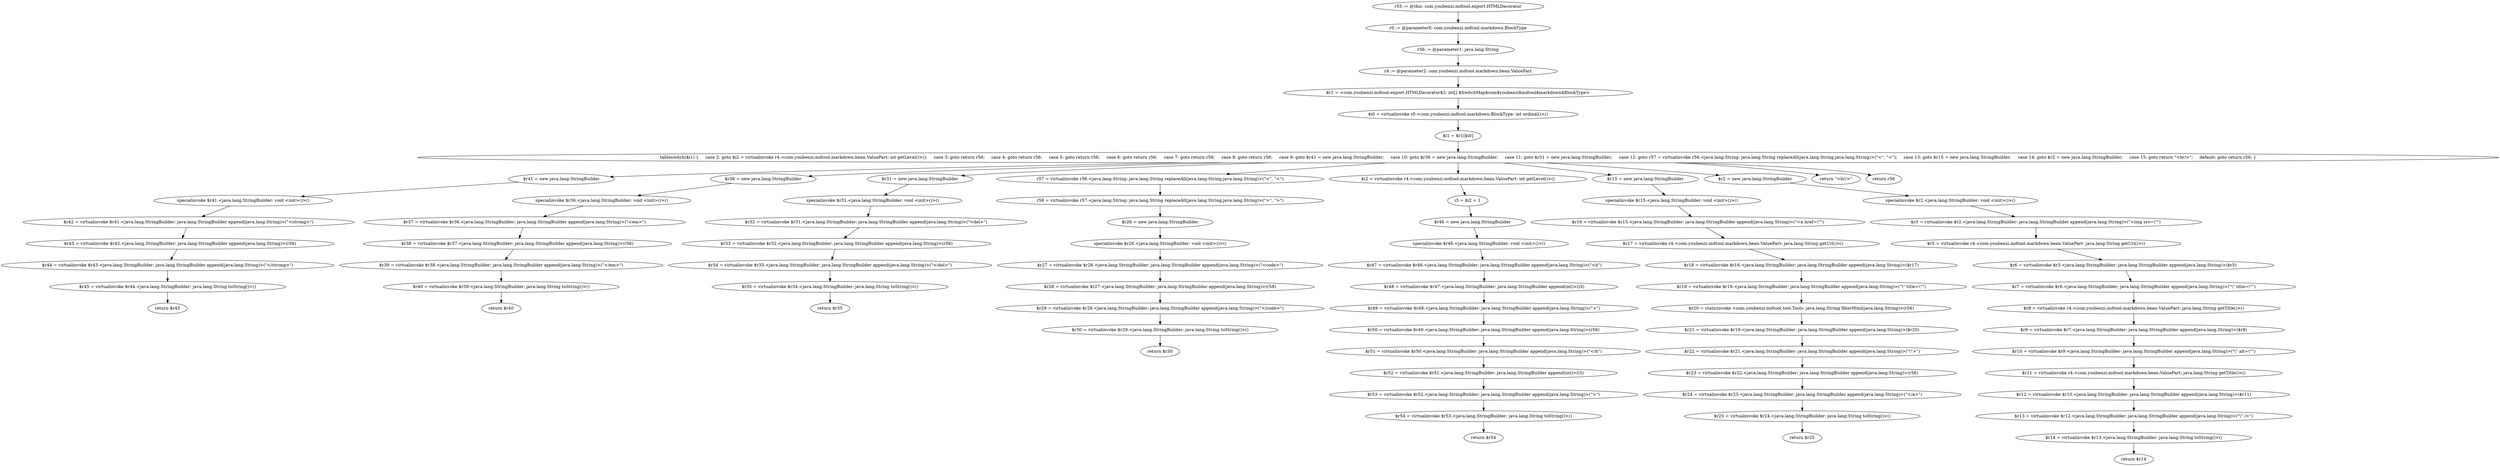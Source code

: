 digraph "unitGraph" {
    "r55 := @this: com.youbenzi.mdtool.export.HTMLDecorator"
    "r0 := @parameter0: com.youbenzi.mdtool.markdown.BlockType"
    "r56 := @parameter1: java.lang.String"
    "r4 := @parameter2: com.youbenzi.mdtool.markdown.bean.ValuePart"
    "$r1 = <com.youbenzi.mdtool.export.HTMLDecorator$2: int[] $SwitchMap$com$youbenzi$mdtool$markdown$BlockType>"
    "$i0 = virtualinvoke r0.<com.youbenzi.mdtool.markdown.BlockType: int ordinal()>()"
    "$i1 = $r1[$i0]"
    "tableswitch($i1) {     case 2: goto $i2 = virtualinvoke r4.<com.youbenzi.mdtool.markdown.bean.ValuePart: int getLevel()>();     case 3: goto return r56;     case 4: goto return r56;     case 5: goto return r56;     case 6: goto return r56;     case 7: goto return r56;     case 8: goto return r56;     case 9: goto $r41 = new java.lang.StringBuilder;     case 10: goto $r36 = new java.lang.StringBuilder;     case 11: goto $r31 = new java.lang.StringBuilder;     case 12: goto r57 = virtualinvoke r56.<java.lang.String: java.lang.String replaceAll(java.lang.String,java.lang.String)>(\"<\", \"&lt;\");     case 13: goto $r15 = new java.lang.StringBuilder;     case 14: goto $r2 = new java.lang.StringBuilder;     case 15: goto return \"<br/>\";     default: goto return r56; }"
    "$r41 = new java.lang.StringBuilder"
    "specialinvoke $r41.<java.lang.StringBuilder: void <init>()>()"
    "$r42 = virtualinvoke $r41.<java.lang.StringBuilder: java.lang.StringBuilder append(java.lang.String)>(\"<strong>\")"
    "$r43 = virtualinvoke $r42.<java.lang.StringBuilder: java.lang.StringBuilder append(java.lang.String)>(r56)"
    "$r44 = virtualinvoke $r43.<java.lang.StringBuilder: java.lang.StringBuilder append(java.lang.String)>(\"</strong>\")"
    "$r45 = virtualinvoke $r44.<java.lang.StringBuilder: java.lang.String toString()>()"
    "return $r45"
    "$r36 = new java.lang.StringBuilder"
    "specialinvoke $r36.<java.lang.StringBuilder: void <init>()>()"
    "$r37 = virtualinvoke $r36.<java.lang.StringBuilder: java.lang.StringBuilder append(java.lang.String)>(\"<em>\")"
    "$r38 = virtualinvoke $r37.<java.lang.StringBuilder: java.lang.StringBuilder append(java.lang.String)>(r56)"
    "$r39 = virtualinvoke $r38.<java.lang.StringBuilder: java.lang.StringBuilder append(java.lang.String)>(\"</em>\")"
    "$r40 = virtualinvoke $r39.<java.lang.StringBuilder: java.lang.String toString()>()"
    "return $r40"
    "$r31 = new java.lang.StringBuilder"
    "specialinvoke $r31.<java.lang.StringBuilder: void <init>()>()"
    "$r32 = virtualinvoke $r31.<java.lang.StringBuilder: java.lang.StringBuilder append(java.lang.String)>(\"<del>\")"
    "$r33 = virtualinvoke $r32.<java.lang.StringBuilder: java.lang.StringBuilder append(java.lang.String)>(r56)"
    "$r34 = virtualinvoke $r33.<java.lang.StringBuilder: java.lang.StringBuilder append(java.lang.String)>(\"</del>\")"
    "$r35 = virtualinvoke $r34.<java.lang.StringBuilder: java.lang.String toString()>()"
    "return $r35"
    "r57 = virtualinvoke r56.<java.lang.String: java.lang.String replaceAll(java.lang.String,java.lang.String)>(\"<\", \"&lt;\")"
    "r58 = virtualinvoke r57.<java.lang.String: java.lang.String replaceAll(java.lang.String,java.lang.String)>(\">\", \"&gt;\")"
    "$r26 = new java.lang.StringBuilder"
    "specialinvoke $r26.<java.lang.StringBuilder: void <init>()>()"
    "$r27 = virtualinvoke $r26.<java.lang.StringBuilder: java.lang.StringBuilder append(java.lang.String)>(\"<code>\")"
    "$r28 = virtualinvoke $r27.<java.lang.StringBuilder: java.lang.StringBuilder append(java.lang.String)>(r58)"
    "$r29 = virtualinvoke $r28.<java.lang.StringBuilder: java.lang.StringBuilder append(java.lang.String)>(\"</code>\")"
    "$r30 = virtualinvoke $r29.<java.lang.StringBuilder: java.lang.String toString()>()"
    "return $r30"
    "$i2 = virtualinvoke r4.<com.youbenzi.mdtool.markdown.bean.ValuePart: int getLevel()>()"
    "i3 = $i2 + 1"
    "$r46 = new java.lang.StringBuilder"
    "specialinvoke $r46.<java.lang.StringBuilder: void <init>()>()"
    "$r47 = virtualinvoke $r46.<java.lang.StringBuilder: java.lang.StringBuilder append(java.lang.String)>(\"<h\")"
    "$r48 = virtualinvoke $r47.<java.lang.StringBuilder: java.lang.StringBuilder append(int)>(i3)"
    "$r49 = virtualinvoke $r48.<java.lang.StringBuilder: java.lang.StringBuilder append(java.lang.String)>(\">\")"
    "$r50 = virtualinvoke $r49.<java.lang.StringBuilder: java.lang.StringBuilder append(java.lang.String)>(r56)"
    "$r51 = virtualinvoke $r50.<java.lang.StringBuilder: java.lang.StringBuilder append(java.lang.String)>(\"</h\")"
    "$r52 = virtualinvoke $r51.<java.lang.StringBuilder: java.lang.StringBuilder append(int)>(i3)"
    "$r53 = virtualinvoke $r52.<java.lang.StringBuilder: java.lang.StringBuilder append(java.lang.String)>(\">\")"
    "$r54 = virtualinvoke $r53.<java.lang.StringBuilder: java.lang.String toString()>()"
    "return $r54"
    "$r15 = new java.lang.StringBuilder"
    "specialinvoke $r15.<java.lang.StringBuilder: void <init>()>()"
    "$r16 = virtualinvoke $r15.<java.lang.StringBuilder: java.lang.StringBuilder append(java.lang.String)>(\"<a href=\\\"\")"
    "$r17 = virtualinvoke r4.<com.youbenzi.mdtool.markdown.bean.ValuePart: java.lang.String getUrl()>()"
    "$r18 = virtualinvoke $r16.<java.lang.StringBuilder: java.lang.StringBuilder append(java.lang.String)>($r17)"
    "$r19 = virtualinvoke $r18.<java.lang.StringBuilder: java.lang.StringBuilder append(java.lang.String)>(\"\\\" title=\\\"\")"
    "$r20 = staticinvoke <com.youbenzi.mdtool.tool.Tools: java.lang.String filterHtml(java.lang.String)>(r56)"
    "$r21 = virtualinvoke $r19.<java.lang.StringBuilder: java.lang.StringBuilder append(java.lang.String)>($r20)"
    "$r22 = virtualinvoke $r21.<java.lang.StringBuilder: java.lang.StringBuilder append(java.lang.String)>(\"\\\">\")"
    "$r23 = virtualinvoke $r22.<java.lang.StringBuilder: java.lang.StringBuilder append(java.lang.String)>(r56)"
    "$r24 = virtualinvoke $r23.<java.lang.StringBuilder: java.lang.StringBuilder append(java.lang.String)>(\"</a>\")"
    "$r25 = virtualinvoke $r24.<java.lang.StringBuilder: java.lang.String toString()>()"
    "return $r25"
    "$r2 = new java.lang.StringBuilder"
    "specialinvoke $r2.<java.lang.StringBuilder: void <init>()>()"
    "$r3 = virtualinvoke $r2.<java.lang.StringBuilder: java.lang.StringBuilder append(java.lang.String)>(\"<img src=\\\"\")"
    "$r5 = virtualinvoke r4.<com.youbenzi.mdtool.markdown.bean.ValuePart: java.lang.String getUrl()>()"
    "$r6 = virtualinvoke $r3.<java.lang.StringBuilder: java.lang.StringBuilder append(java.lang.String)>($r5)"
    "$r7 = virtualinvoke $r6.<java.lang.StringBuilder: java.lang.StringBuilder append(java.lang.String)>(\"\\\" title=\\\"\")"
    "$r8 = virtualinvoke r4.<com.youbenzi.mdtool.markdown.bean.ValuePart: java.lang.String getTitle()>()"
    "$r9 = virtualinvoke $r7.<java.lang.StringBuilder: java.lang.StringBuilder append(java.lang.String)>($r8)"
    "$r10 = virtualinvoke $r9.<java.lang.StringBuilder: java.lang.StringBuilder append(java.lang.String)>(\"\\\" alt=\\\"\")"
    "$r11 = virtualinvoke r4.<com.youbenzi.mdtool.markdown.bean.ValuePart: java.lang.String getTitle()>()"
    "$r12 = virtualinvoke $r10.<java.lang.StringBuilder: java.lang.StringBuilder append(java.lang.String)>($r11)"
    "$r13 = virtualinvoke $r12.<java.lang.StringBuilder: java.lang.StringBuilder append(java.lang.String)>(\"\\\" />\")"
    "$r14 = virtualinvoke $r13.<java.lang.StringBuilder: java.lang.String toString()>()"
    "return $r14"
    "return \"<br/>\""
    "return r56"
    "r55 := @this: com.youbenzi.mdtool.export.HTMLDecorator"->"r0 := @parameter0: com.youbenzi.mdtool.markdown.BlockType";
    "r0 := @parameter0: com.youbenzi.mdtool.markdown.BlockType"->"r56 := @parameter1: java.lang.String";
    "r56 := @parameter1: java.lang.String"->"r4 := @parameter2: com.youbenzi.mdtool.markdown.bean.ValuePart";
    "r4 := @parameter2: com.youbenzi.mdtool.markdown.bean.ValuePart"->"$r1 = <com.youbenzi.mdtool.export.HTMLDecorator$2: int[] $SwitchMap$com$youbenzi$mdtool$markdown$BlockType>";
    "$r1 = <com.youbenzi.mdtool.export.HTMLDecorator$2: int[] $SwitchMap$com$youbenzi$mdtool$markdown$BlockType>"->"$i0 = virtualinvoke r0.<com.youbenzi.mdtool.markdown.BlockType: int ordinal()>()";
    "$i0 = virtualinvoke r0.<com.youbenzi.mdtool.markdown.BlockType: int ordinal()>()"->"$i1 = $r1[$i0]";
    "$i1 = $r1[$i0]"->"tableswitch($i1) {     case 2: goto $i2 = virtualinvoke r4.<com.youbenzi.mdtool.markdown.bean.ValuePart: int getLevel()>();     case 3: goto return r56;     case 4: goto return r56;     case 5: goto return r56;     case 6: goto return r56;     case 7: goto return r56;     case 8: goto return r56;     case 9: goto $r41 = new java.lang.StringBuilder;     case 10: goto $r36 = new java.lang.StringBuilder;     case 11: goto $r31 = new java.lang.StringBuilder;     case 12: goto r57 = virtualinvoke r56.<java.lang.String: java.lang.String replaceAll(java.lang.String,java.lang.String)>(\"<\", \"&lt;\");     case 13: goto $r15 = new java.lang.StringBuilder;     case 14: goto $r2 = new java.lang.StringBuilder;     case 15: goto return \"<br/>\";     default: goto return r56; }";
    "tableswitch($i1) {     case 2: goto $i2 = virtualinvoke r4.<com.youbenzi.mdtool.markdown.bean.ValuePart: int getLevel()>();     case 3: goto return r56;     case 4: goto return r56;     case 5: goto return r56;     case 6: goto return r56;     case 7: goto return r56;     case 8: goto return r56;     case 9: goto $r41 = new java.lang.StringBuilder;     case 10: goto $r36 = new java.lang.StringBuilder;     case 11: goto $r31 = new java.lang.StringBuilder;     case 12: goto r57 = virtualinvoke r56.<java.lang.String: java.lang.String replaceAll(java.lang.String,java.lang.String)>(\"<\", \"&lt;\");     case 13: goto $r15 = new java.lang.StringBuilder;     case 14: goto $r2 = new java.lang.StringBuilder;     case 15: goto return \"<br/>\";     default: goto return r56; }"->"$i2 = virtualinvoke r4.<com.youbenzi.mdtool.markdown.bean.ValuePart: int getLevel()>()";
    "tableswitch($i1) {     case 2: goto $i2 = virtualinvoke r4.<com.youbenzi.mdtool.markdown.bean.ValuePart: int getLevel()>();     case 3: goto return r56;     case 4: goto return r56;     case 5: goto return r56;     case 6: goto return r56;     case 7: goto return r56;     case 8: goto return r56;     case 9: goto $r41 = new java.lang.StringBuilder;     case 10: goto $r36 = new java.lang.StringBuilder;     case 11: goto $r31 = new java.lang.StringBuilder;     case 12: goto r57 = virtualinvoke r56.<java.lang.String: java.lang.String replaceAll(java.lang.String,java.lang.String)>(\"<\", \"&lt;\");     case 13: goto $r15 = new java.lang.StringBuilder;     case 14: goto $r2 = new java.lang.StringBuilder;     case 15: goto return \"<br/>\";     default: goto return r56; }"->"return r56";
    "tableswitch($i1) {     case 2: goto $i2 = virtualinvoke r4.<com.youbenzi.mdtool.markdown.bean.ValuePart: int getLevel()>();     case 3: goto return r56;     case 4: goto return r56;     case 5: goto return r56;     case 6: goto return r56;     case 7: goto return r56;     case 8: goto return r56;     case 9: goto $r41 = new java.lang.StringBuilder;     case 10: goto $r36 = new java.lang.StringBuilder;     case 11: goto $r31 = new java.lang.StringBuilder;     case 12: goto r57 = virtualinvoke r56.<java.lang.String: java.lang.String replaceAll(java.lang.String,java.lang.String)>(\"<\", \"&lt;\");     case 13: goto $r15 = new java.lang.StringBuilder;     case 14: goto $r2 = new java.lang.StringBuilder;     case 15: goto return \"<br/>\";     default: goto return r56; }"->"$r41 = new java.lang.StringBuilder";
    "tableswitch($i1) {     case 2: goto $i2 = virtualinvoke r4.<com.youbenzi.mdtool.markdown.bean.ValuePart: int getLevel()>();     case 3: goto return r56;     case 4: goto return r56;     case 5: goto return r56;     case 6: goto return r56;     case 7: goto return r56;     case 8: goto return r56;     case 9: goto $r41 = new java.lang.StringBuilder;     case 10: goto $r36 = new java.lang.StringBuilder;     case 11: goto $r31 = new java.lang.StringBuilder;     case 12: goto r57 = virtualinvoke r56.<java.lang.String: java.lang.String replaceAll(java.lang.String,java.lang.String)>(\"<\", \"&lt;\");     case 13: goto $r15 = new java.lang.StringBuilder;     case 14: goto $r2 = new java.lang.StringBuilder;     case 15: goto return \"<br/>\";     default: goto return r56; }"->"$r36 = new java.lang.StringBuilder";
    "tableswitch($i1) {     case 2: goto $i2 = virtualinvoke r4.<com.youbenzi.mdtool.markdown.bean.ValuePart: int getLevel()>();     case 3: goto return r56;     case 4: goto return r56;     case 5: goto return r56;     case 6: goto return r56;     case 7: goto return r56;     case 8: goto return r56;     case 9: goto $r41 = new java.lang.StringBuilder;     case 10: goto $r36 = new java.lang.StringBuilder;     case 11: goto $r31 = new java.lang.StringBuilder;     case 12: goto r57 = virtualinvoke r56.<java.lang.String: java.lang.String replaceAll(java.lang.String,java.lang.String)>(\"<\", \"&lt;\");     case 13: goto $r15 = new java.lang.StringBuilder;     case 14: goto $r2 = new java.lang.StringBuilder;     case 15: goto return \"<br/>\";     default: goto return r56; }"->"$r31 = new java.lang.StringBuilder";
    "tableswitch($i1) {     case 2: goto $i2 = virtualinvoke r4.<com.youbenzi.mdtool.markdown.bean.ValuePart: int getLevel()>();     case 3: goto return r56;     case 4: goto return r56;     case 5: goto return r56;     case 6: goto return r56;     case 7: goto return r56;     case 8: goto return r56;     case 9: goto $r41 = new java.lang.StringBuilder;     case 10: goto $r36 = new java.lang.StringBuilder;     case 11: goto $r31 = new java.lang.StringBuilder;     case 12: goto r57 = virtualinvoke r56.<java.lang.String: java.lang.String replaceAll(java.lang.String,java.lang.String)>(\"<\", \"&lt;\");     case 13: goto $r15 = new java.lang.StringBuilder;     case 14: goto $r2 = new java.lang.StringBuilder;     case 15: goto return \"<br/>\";     default: goto return r56; }"->"r57 = virtualinvoke r56.<java.lang.String: java.lang.String replaceAll(java.lang.String,java.lang.String)>(\"<\", \"&lt;\")";
    "tableswitch($i1) {     case 2: goto $i2 = virtualinvoke r4.<com.youbenzi.mdtool.markdown.bean.ValuePart: int getLevel()>();     case 3: goto return r56;     case 4: goto return r56;     case 5: goto return r56;     case 6: goto return r56;     case 7: goto return r56;     case 8: goto return r56;     case 9: goto $r41 = new java.lang.StringBuilder;     case 10: goto $r36 = new java.lang.StringBuilder;     case 11: goto $r31 = new java.lang.StringBuilder;     case 12: goto r57 = virtualinvoke r56.<java.lang.String: java.lang.String replaceAll(java.lang.String,java.lang.String)>(\"<\", \"&lt;\");     case 13: goto $r15 = new java.lang.StringBuilder;     case 14: goto $r2 = new java.lang.StringBuilder;     case 15: goto return \"<br/>\";     default: goto return r56; }"->"$r15 = new java.lang.StringBuilder";
    "tableswitch($i1) {     case 2: goto $i2 = virtualinvoke r4.<com.youbenzi.mdtool.markdown.bean.ValuePart: int getLevel()>();     case 3: goto return r56;     case 4: goto return r56;     case 5: goto return r56;     case 6: goto return r56;     case 7: goto return r56;     case 8: goto return r56;     case 9: goto $r41 = new java.lang.StringBuilder;     case 10: goto $r36 = new java.lang.StringBuilder;     case 11: goto $r31 = new java.lang.StringBuilder;     case 12: goto r57 = virtualinvoke r56.<java.lang.String: java.lang.String replaceAll(java.lang.String,java.lang.String)>(\"<\", \"&lt;\");     case 13: goto $r15 = new java.lang.StringBuilder;     case 14: goto $r2 = new java.lang.StringBuilder;     case 15: goto return \"<br/>\";     default: goto return r56; }"->"$r2 = new java.lang.StringBuilder";
    "tableswitch($i1) {     case 2: goto $i2 = virtualinvoke r4.<com.youbenzi.mdtool.markdown.bean.ValuePart: int getLevel()>();     case 3: goto return r56;     case 4: goto return r56;     case 5: goto return r56;     case 6: goto return r56;     case 7: goto return r56;     case 8: goto return r56;     case 9: goto $r41 = new java.lang.StringBuilder;     case 10: goto $r36 = new java.lang.StringBuilder;     case 11: goto $r31 = new java.lang.StringBuilder;     case 12: goto r57 = virtualinvoke r56.<java.lang.String: java.lang.String replaceAll(java.lang.String,java.lang.String)>(\"<\", \"&lt;\");     case 13: goto $r15 = new java.lang.StringBuilder;     case 14: goto $r2 = new java.lang.StringBuilder;     case 15: goto return \"<br/>\";     default: goto return r56; }"->"return \"<br/>\"";
    "$r41 = new java.lang.StringBuilder"->"specialinvoke $r41.<java.lang.StringBuilder: void <init>()>()";
    "specialinvoke $r41.<java.lang.StringBuilder: void <init>()>()"->"$r42 = virtualinvoke $r41.<java.lang.StringBuilder: java.lang.StringBuilder append(java.lang.String)>(\"<strong>\")";
    "$r42 = virtualinvoke $r41.<java.lang.StringBuilder: java.lang.StringBuilder append(java.lang.String)>(\"<strong>\")"->"$r43 = virtualinvoke $r42.<java.lang.StringBuilder: java.lang.StringBuilder append(java.lang.String)>(r56)";
    "$r43 = virtualinvoke $r42.<java.lang.StringBuilder: java.lang.StringBuilder append(java.lang.String)>(r56)"->"$r44 = virtualinvoke $r43.<java.lang.StringBuilder: java.lang.StringBuilder append(java.lang.String)>(\"</strong>\")";
    "$r44 = virtualinvoke $r43.<java.lang.StringBuilder: java.lang.StringBuilder append(java.lang.String)>(\"</strong>\")"->"$r45 = virtualinvoke $r44.<java.lang.StringBuilder: java.lang.String toString()>()";
    "$r45 = virtualinvoke $r44.<java.lang.StringBuilder: java.lang.String toString()>()"->"return $r45";
    "$r36 = new java.lang.StringBuilder"->"specialinvoke $r36.<java.lang.StringBuilder: void <init>()>()";
    "specialinvoke $r36.<java.lang.StringBuilder: void <init>()>()"->"$r37 = virtualinvoke $r36.<java.lang.StringBuilder: java.lang.StringBuilder append(java.lang.String)>(\"<em>\")";
    "$r37 = virtualinvoke $r36.<java.lang.StringBuilder: java.lang.StringBuilder append(java.lang.String)>(\"<em>\")"->"$r38 = virtualinvoke $r37.<java.lang.StringBuilder: java.lang.StringBuilder append(java.lang.String)>(r56)";
    "$r38 = virtualinvoke $r37.<java.lang.StringBuilder: java.lang.StringBuilder append(java.lang.String)>(r56)"->"$r39 = virtualinvoke $r38.<java.lang.StringBuilder: java.lang.StringBuilder append(java.lang.String)>(\"</em>\")";
    "$r39 = virtualinvoke $r38.<java.lang.StringBuilder: java.lang.StringBuilder append(java.lang.String)>(\"</em>\")"->"$r40 = virtualinvoke $r39.<java.lang.StringBuilder: java.lang.String toString()>()";
    "$r40 = virtualinvoke $r39.<java.lang.StringBuilder: java.lang.String toString()>()"->"return $r40";
    "$r31 = new java.lang.StringBuilder"->"specialinvoke $r31.<java.lang.StringBuilder: void <init>()>()";
    "specialinvoke $r31.<java.lang.StringBuilder: void <init>()>()"->"$r32 = virtualinvoke $r31.<java.lang.StringBuilder: java.lang.StringBuilder append(java.lang.String)>(\"<del>\")";
    "$r32 = virtualinvoke $r31.<java.lang.StringBuilder: java.lang.StringBuilder append(java.lang.String)>(\"<del>\")"->"$r33 = virtualinvoke $r32.<java.lang.StringBuilder: java.lang.StringBuilder append(java.lang.String)>(r56)";
    "$r33 = virtualinvoke $r32.<java.lang.StringBuilder: java.lang.StringBuilder append(java.lang.String)>(r56)"->"$r34 = virtualinvoke $r33.<java.lang.StringBuilder: java.lang.StringBuilder append(java.lang.String)>(\"</del>\")";
    "$r34 = virtualinvoke $r33.<java.lang.StringBuilder: java.lang.StringBuilder append(java.lang.String)>(\"</del>\")"->"$r35 = virtualinvoke $r34.<java.lang.StringBuilder: java.lang.String toString()>()";
    "$r35 = virtualinvoke $r34.<java.lang.StringBuilder: java.lang.String toString()>()"->"return $r35";
    "r57 = virtualinvoke r56.<java.lang.String: java.lang.String replaceAll(java.lang.String,java.lang.String)>(\"<\", \"&lt;\")"->"r58 = virtualinvoke r57.<java.lang.String: java.lang.String replaceAll(java.lang.String,java.lang.String)>(\">\", \"&gt;\")";
    "r58 = virtualinvoke r57.<java.lang.String: java.lang.String replaceAll(java.lang.String,java.lang.String)>(\">\", \"&gt;\")"->"$r26 = new java.lang.StringBuilder";
    "$r26 = new java.lang.StringBuilder"->"specialinvoke $r26.<java.lang.StringBuilder: void <init>()>()";
    "specialinvoke $r26.<java.lang.StringBuilder: void <init>()>()"->"$r27 = virtualinvoke $r26.<java.lang.StringBuilder: java.lang.StringBuilder append(java.lang.String)>(\"<code>\")";
    "$r27 = virtualinvoke $r26.<java.lang.StringBuilder: java.lang.StringBuilder append(java.lang.String)>(\"<code>\")"->"$r28 = virtualinvoke $r27.<java.lang.StringBuilder: java.lang.StringBuilder append(java.lang.String)>(r58)";
    "$r28 = virtualinvoke $r27.<java.lang.StringBuilder: java.lang.StringBuilder append(java.lang.String)>(r58)"->"$r29 = virtualinvoke $r28.<java.lang.StringBuilder: java.lang.StringBuilder append(java.lang.String)>(\"</code>\")";
    "$r29 = virtualinvoke $r28.<java.lang.StringBuilder: java.lang.StringBuilder append(java.lang.String)>(\"</code>\")"->"$r30 = virtualinvoke $r29.<java.lang.StringBuilder: java.lang.String toString()>()";
    "$r30 = virtualinvoke $r29.<java.lang.StringBuilder: java.lang.String toString()>()"->"return $r30";
    "$i2 = virtualinvoke r4.<com.youbenzi.mdtool.markdown.bean.ValuePart: int getLevel()>()"->"i3 = $i2 + 1";
    "i3 = $i2 + 1"->"$r46 = new java.lang.StringBuilder";
    "$r46 = new java.lang.StringBuilder"->"specialinvoke $r46.<java.lang.StringBuilder: void <init>()>()";
    "specialinvoke $r46.<java.lang.StringBuilder: void <init>()>()"->"$r47 = virtualinvoke $r46.<java.lang.StringBuilder: java.lang.StringBuilder append(java.lang.String)>(\"<h\")";
    "$r47 = virtualinvoke $r46.<java.lang.StringBuilder: java.lang.StringBuilder append(java.lang.String)>(\"<h\")"->"$r48 = virtualinvoke $r47.<java.lang.StringBuilder: java.lang.StringBuilder append(int)>(i3)";
    "$r48 = virtualinvoke $r47.<java.lang.StringBuilder: java.lang.StringBuilder append(int)>(i3)"->"$r49 = virtualinvoke $r48.<java.lang.StringBuilder: java.lang.StringBuilder append(java.lang.String)>(\">\")";
    "$r49 = virtualinvoke $r48.<java.lang.StringBuilder: java.lang.StringBuilder append(java.lang.String)>(\">\")"->"$r50 = virtualinvoke $r49.<java.lang.StringBuilder: java.lang.StringBuilder append(java.lang.String)>(r56)";
    "$r50 = virtualinvoke $r49.<java.lang.StringBuilder: java.lang.StringBuilder append(java.lang.String)>(r56)"->"$r51 = virtualinvoke $r50.<java.lang.StringBuilder: java.lang.StringBuilder append(java.lang.String)>(\"</h\")";
    "$r51 = virtualinvoke $r50.<java.lang.StringBuilder: java.lang.StringBuilder append(java.lang.String)>(\"</h\")"->"$r52 = virtualinvoke $r51.<java.lang.StringBuilder: java.lang.StringBuilder append(int)>(i3)";
    "$r52 = virtualinvoke $r51.<java.lang.StringBuilder: java.lang.StringBuilder append(int)>(i3)"->"$r53 = virtualinvoke $r52.<java.lang.StringBuilder: java.lang.StringBuilder append(java.lang.String)>(\">\")";
    "$r53 = virtualinvoke $r52.<java.lang.StringBuilder: java.lang.StringBuilder append(java.lang.String)>(\">\")"->"$r54 = virtualinvoke $r53.<java.lang.StringBuilder: java.lang.String toString()>()";
    "$r54 = virtualinvoke $r53.<java.lang.StringBuilder: java.lang.String toString()>()"->"return $r54";
    "$r15 = new java.lang.StringBuilder"->"specialinvoke $r15.<java.lang.StringBuilder: void <init>()>()";
    "specialinvoke $r15.<java.lang.StringBuilder: void <init>()>()"->"$r16 = virtualinvoke $r15.<java.lang.StringBuilder: java.lang.StringBuilder append(java.lang.String)>(\"<a href=\\\"\")";
    "$r16 = virtualinvoke $r15.<java.lang.StringBuilder: java.lang.StringBuilder append(java.lang.String)>(\"<a href=\\\"\")"->"$r17 = virtualinvoke r4.<com.youbenzi.mdtool.markdown.bean.ValuePart: java.lang.String getUrl()>()";
    "$r17 = virtualinvoke r4.<com.youbenzi.mdtool.markdown.bean.ValuePart: java.lang.String getUrl()>()"->"$r18 = virtualinvoke $r16.<java.lang.StringBuilder: java.lang.StringBuilder append(java.lang.String)>($r17)";
    "$r18 = virtualinvoke $r16.<java.lang.StringBuilder: java.lang.StringBuilder append(java.lang.String)>($r17)"->"$r19 = virtualinvoke $r18.<java.lang.StringBuilder: java.lang.StringBuilder append(java.lang.String)>(\"\\\" title=\\\"\")";
    "$r19 = virtualinvoke $r18.<java.lang.StringBuilder: java.lang.StringBuilder append(java.lang.String)>(\"\\\" title=\\\"\")"->"$r20 = staticinvoke <com.youbenzi.mdtool.tool.Tools: java.lang.String filterHtml(java.lang.String)>(r56)";
    "$r20 = staticinvoke <com.youbenzi.mdtool.tool.Tools: java.lang.String filterHtml(java.lang.String)>(r56)"->"$r21 = virtualinvoke $r19.<java.lang.StringBuilder: java.lang.StringBuilder append(java.lang.String)>($r20)";
    "$r21 = virtualinvoke $r19.<java.lang.StringBuilder: java.lang.StringBuilder append(java.lang.String)>($r20)"->"$r22 = virtualinvoke $r21.<java.lang.StringBuilder: java.lang.StringBuilder append(java.lang.String)>(\"\\\">\")";
    "$r22 = virtualinvoke $r21.<java.lang.StringBuilder: java.lang.StringBuilder append(java.lang.String)>(\"\\\">\")"->"$r23 = virtualinvoke $r22.<java.lang.StringBuilder: java.lang.StringBuilder append(java.lang.String)>(r56)";
    "$r23 = virtualinvoke $r22.<java.lang.StringBuilder: java.lang.StringBuilder append(java.lang.String)>(r56)"->"$r24 = virtualinvoke $r23.<java.lang.StringBuilder: java.lang.StringBuilder append(java.lang.String)>(\"</a>\")";
    "$r24 = virtualinvoke $r23.<java.lang.StringBuilder: java.lang.StringBuilder append(java.lang.String)>(\"</a>\")"->"$r25 = virtualinvoke $r24.<java.lang.StringBuilder: java.lang.String toString()>()";
    "$r25 = virtualinvoke $r24.<java.lang.StringBuilder: java.lang.String toString()>()"->"return $r25";
    "$r2 = new java.lang.StringBuilder"->"specialinvoke $r2.<java.lang.StringBuilder: void <init>()>()";
    "specialinvoke $r2.<java.lang.StringBuilder: void <init>()>()"->"$r3 = virtualinvoke $r2.<java.lang.StringBuilder: java.lang.StringBuilder append(java.lang.String)>(\"<img src=\\\"\")";
    "$r3 = virtualinvoke $r2.<java.lang.StringBuilder: java.lang.StringBuilder append(java.lang.String)>(\"<img src=\\\"\")"->"$r5 = virtualinvoke r4.<com.youbenzi.mdtool.markdown.bean.ValuePart: java.lang.String getUrl()>()";
    "$r5 = virtualinvoke r4.<com.youbenzi.mdtool.markdown.bean.ValuePart: java.lang.String getUrl()>()"->"$r6 = virtualinvoke $r3.<java.lang.StringBuilder: java.lang.StringBuilder append(java.lang.String)>($r5)";
    "$r6 = virtualinvoke $r3.<java.lang.StringBuilder: java.lang.StringBuilder append(java.lang.String)>($r5)"->"$r7 = virtualinvoke $r6.<java.lang.StringBuilder: java.lang.StringBuilder append(java.lang.String)>(\"\\\" title=\\\"\")";
    "$r7 = virtualinvoke $r6.<java.lang.StringBuilder: java.lang.StringBuilder append(java.lang.String)>(\"\\\" title=\\\"\")"->"$r8 = virtualinvoke r4.<com.youbenzi.mdtool.markdown.bean.ValuePart: java.lang.String getTitle()>()";
    "$r8 = virtualinvoke r4.<com.youbenzi.mdtool.markdown.bean.ValuePart: java.lang.String getTitle()>()"->"$r9 = virtualinvoke $r7.<java.lang.StringBuilder: java.lang.StringBuilder append(java.lang.String)>($r8)";
    "$r9 = virtualinvoke $r7.<java.lang.StringBuilder: java.lang.StringBuilder append(java.lang.String)>($r8)"->"$r10 = virtualinvoke $r9.<java.lang.StringBuilder: java.lang.StringBuilder append(java.lang.String)>(\"\\\" alt=\\\"\")";
    "$r10 = virtualinvoke $r9.<java.lang.StringBuilder: java.lang.StringBuilder append(java.lang.String)>(\"\\\" alt=\\\"\")"->"$r11 = virtualinvoke r4.<com.youbenzi.mdtool.markdown.bean.ValuePart: java.lang.String getTitle()>()";
    "$r11 = virtualinvoke r4.<com.youbenzi.mdtool.markdown.bean.ValuePart: java.lang.String getTitle()>()"->"$r12 = virtualinvoke $r10.<java.lang.StringBuilder: java.lang.StringBuilder append(java.lang.String)>($r11)";
    "$r12 = virtualinvoke $r10.<java.lang.StringBuilder: java.lang.StringBuilder append(java.lang.String)>($r11)"->"$r13 = virtualinvoke $r12.<java.lang.StringBuilder: java.lang.StringBuilder append(java.lang.String)>(\"\\\" />\")";
    "$r13 = virtualinvoke $r12.<java.lang.StringBuilder: java.lang.StringBuilder append(java.lang.String)>(\"\\\" />\")"->"$r14 = virtualinvoke $r13.<java.lang.StringBuilder: java.lang.String toString()>()";
    "$r14 = virtualinvoke $r13.<java.lang.StringBuilder: java.lang.String toString()>()"->"return $r14";
}
